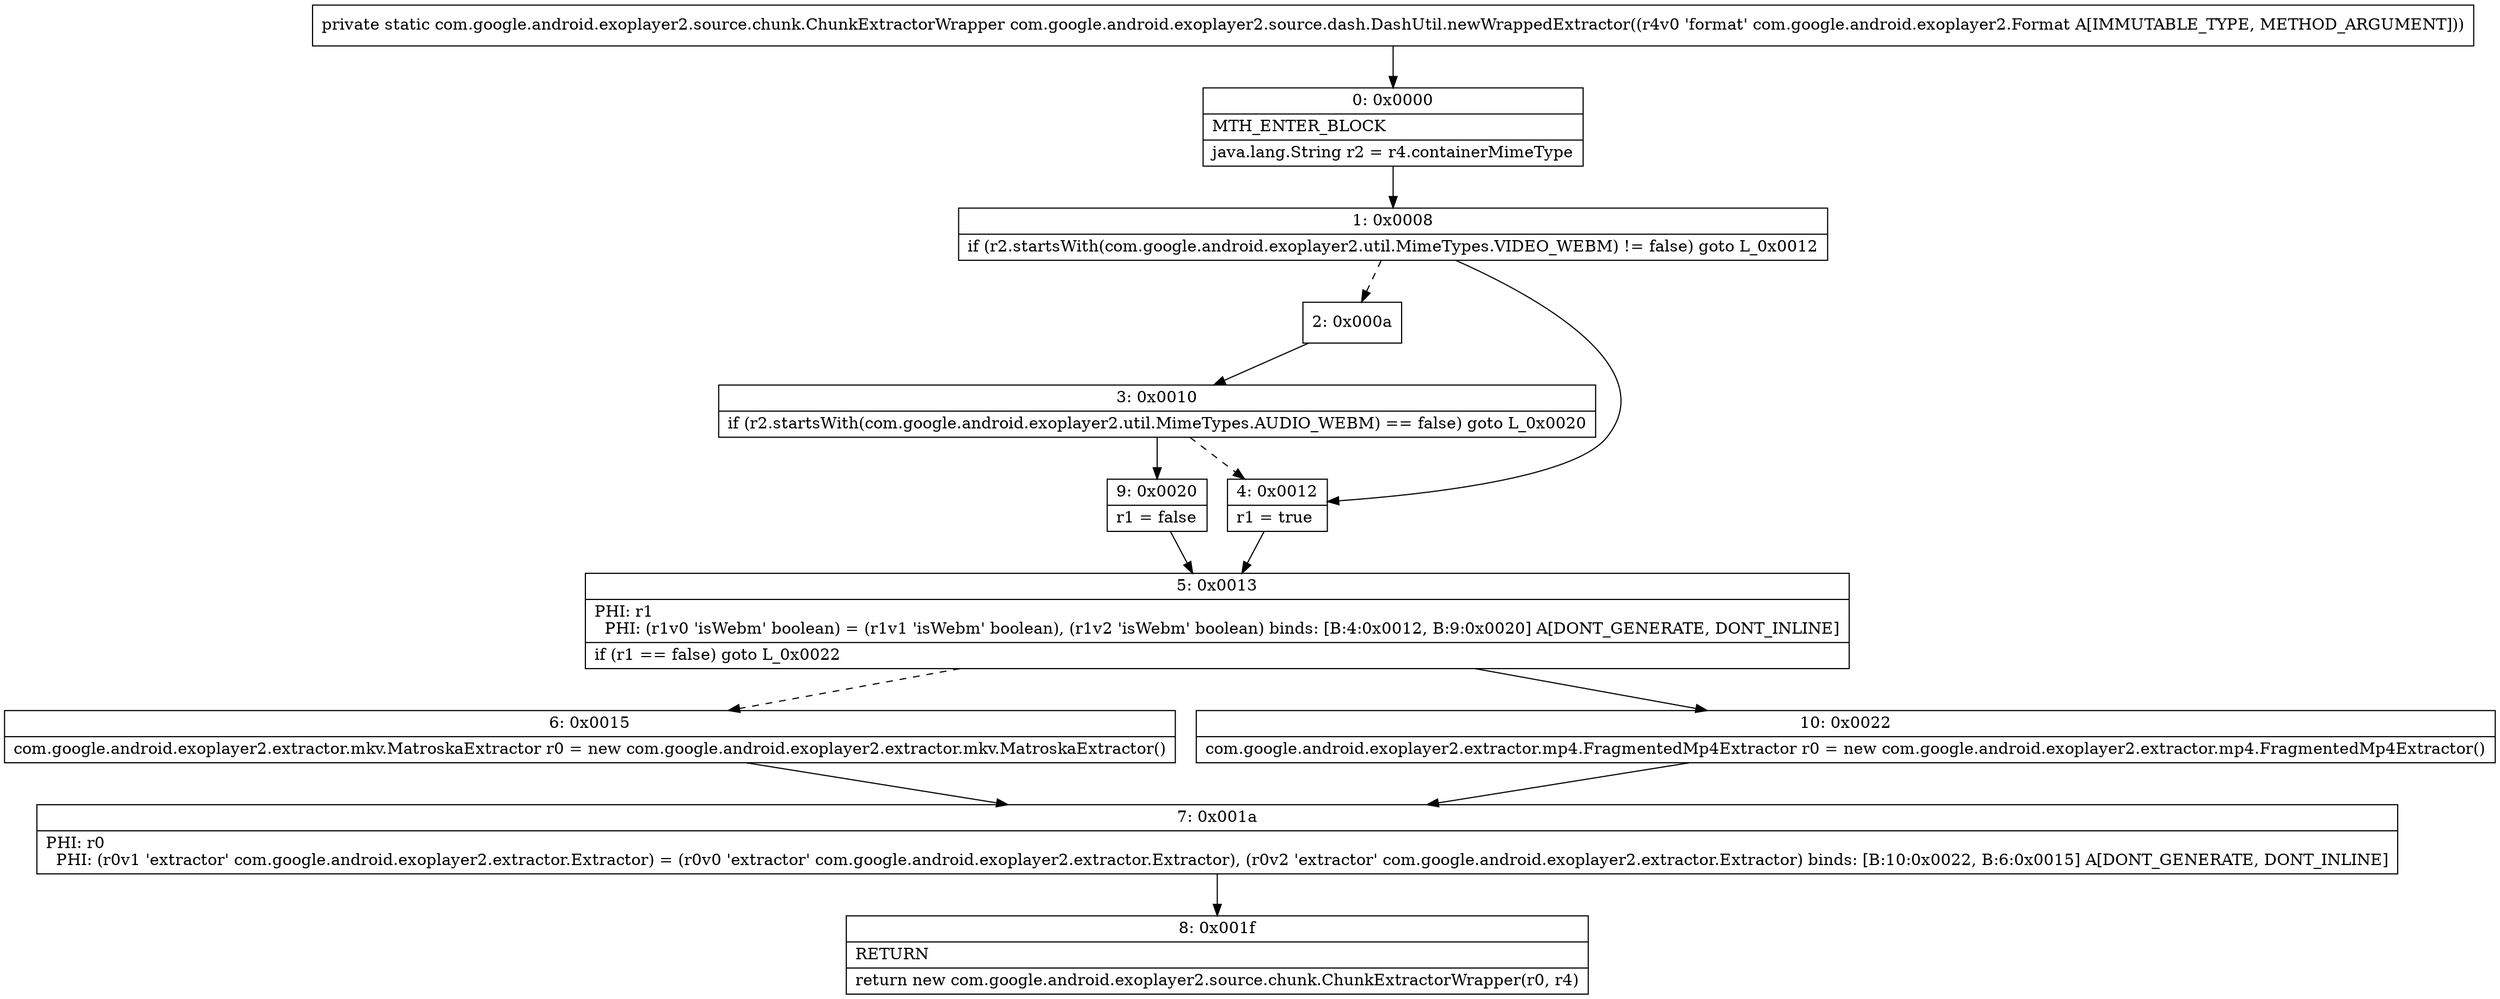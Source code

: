 digraph "CFG forcom.google.android.exoplayer2.source.dash.DashUtil.newWrappedExtractor(Lcom\/google\/android\/exoplayer2\/Format;)Lcom\/google\/android\/exoplayer2\/source\/chunk\/ChunkExtractorWrapper;" {
Node_0 [shape=record,label="{0\:\ 0x0000|MTH_ENTER_BLOCK\l|java.lang.String r2 = r4.containerMimeType\l}"];
Node_1 [shape=record,label="{1\:\ 0x0008|if (r2.startsWith(com.google.android.exoplayer2.util.MimeTypes.VIDEO_WEBM) != false) goto L_0x0012\l}"];
Node_2 [shape=record,label="{2\:\ 0x000a}"];
Node_3 [shape=record,label="{3\:\ 0x0010|if (r2.startsWith(com.google.android.exoplayer2.util.MimeTypes.AUDIO_WEBM) == false) goto L_0x0020\l}"];
Node_4 [shape=record,label="{4\:\ 0x0012|r1 = true\l}"];
Node_5 [shape=record,label="{5\:\ 0x0013|PHI: r1 \l  PHI: (r1v0 'isWebm' boolean) = (r1v1 'isWebm' boolean), (r1v2 'isWebm' boolean) binds: [B:4:0x0012, B:9:0x0020] A[DONT_GENERATE, DONT_INLINE]\l|if (r1 == false) goto L_0x0022\l}"];
Node_6 [shape=record,label="{6\:\ 0x0015|com.google.android.exoplayer2.extractor.mkv.MatroskaExtractor r0 = new com.google.android.exoplayer2.extractor.mkv.MatroskaExtractor()\l}"];
Node_7 [shape=record,label="{7\:\ 0x001a|PHI: r0 \l  PHI: (r0v1 'extractor' com.google.android.exoplayer2.extractor.Extractor) = (r0v0 'extractor' com.google.android.exoplayer2.extractor.Extractor), (r0v2 'extractor' com.google.android.exoplayer2.extractor.Extractor) binds: [B:10:0x0022, B:6:0x0015] A[DONT_GENERATE, DONT_INLINE]\l}"];
Node_8 [shape=record,label="{8\:\ 0x001f|RETURN\l|return new com.google.android.exoplayer2.source.chunk.ChunkExtractorWrapper(r0, r4)\l}"];
Node_9 [shape=record,label="{9\:\ 0x0020|r1 = false\l}"];
Node_10 [shape=record,label="{10\:\ 0x0022|com.google.android.exoplayer2.extractor.mp4.FragmentedMp4Extractor r0 = new com.google.android.exoplayer2.extractor.mp4.FragmentedMp4Extractor()\l}"];
MethodNode[shape=record,label="{private static com.google.android.exoplayer2.source.chunk.ChunkExtractorWrapper com.google.android.exoplayer2.source.dash.DashUtil.newWrappedExtractor((r4v0 'format' com.google.android.exoplayer2.Format A[IMMUTABLE_TYPE, METHOD_ARGUMENT])) }"];
MethodNode -> Node_0;
Node_0 -> Node_1;
Node_1 -> Node_2[style=dashed];
Node_1 -> Node_4;
Node_2 -> Node_3;
Node_3 -> Node_4[style=dashed];
Node_3 -> Node_9;
Node_4 -> Node_5;
Node_5 -> Node_6[style=dashed];
Node_5 -> Node_10;
Node_6 -> Node_7;
Node_7 -> Node_8;
Node_9 -> Node_5;
Node_10 -> Node_7;
}


